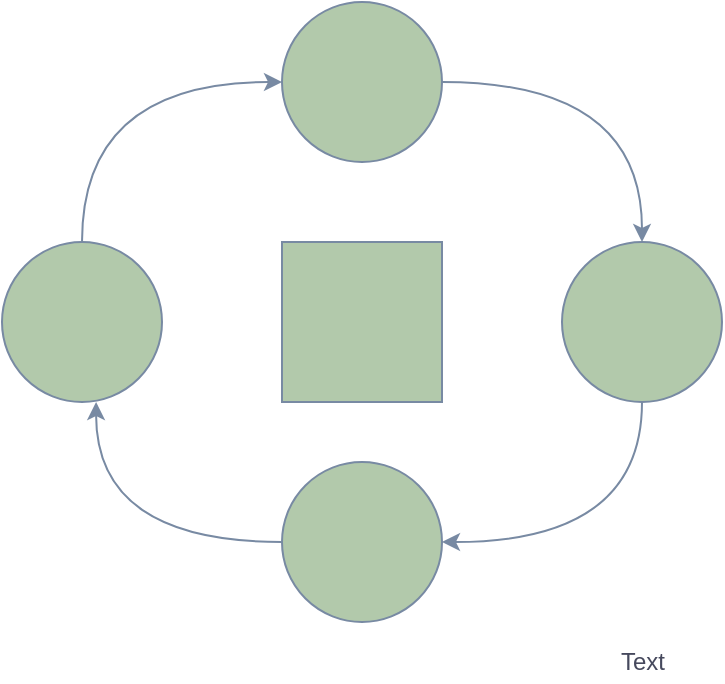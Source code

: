 <mxfile version="20.0.4" type="github">
  <diagram id="3xIqXDS8YJOuZb-GxYhj" name="第 1 页">
    <mxGraphModel dx="1422" dy="762" grid="1" gridSize="10" guides="1" tooltips="1" connect="1" arrows="1" fold="1" page="1" pageScale="1" pageWidth="827" pageHeight="1169" math="0" shadow="0">
      <root>
        <mxCell id="0" />
        <mxCell id="1" parent="0" />
        <mxCell id="NqustpCBwUxMm1tvmL7c-3" style="edgeStyle=orthogonalEdgeStyle;curved=1;rounded=0;orthogonalLoop=1;jettySize=auto;html=1;exitX=0.5;exitY=0;exitDx=0;exitDy=0;entryX=0;entryY=0.5;entryDx=0;entryDy=0;strokeColor=#788AA3;fontColor=#46495D;" edge="1" parent="1" source="NqustpCBwUxMm1tvmL7c-1" target="NqustpCBwUxMm1tvmL7c-2">
          <mxGeometry relative="1" as="geometry" />
        </mxCell>
        <mxCell id="NqustpCBwUxMm1tvmL7c-1" value="" style="ellipse;whiteSpace=wrap;html=1;aspect=fixed;fillColor=#B2C9AB;strokeColor=#788AA3;fontColor=#46495D;" vertex="1" parent="1">
          <mxGeometry x="180" y="240" width="80" height="80" as="geometry" />
        </mxCell>
        <mxCell id="NqustpCBwUxMm1tvmL7c-8" style="edgeStyle=orthogonalEdgeStyle;curved=1;rounded=0;orthogonalLoop=1;jettySize=auto;html=1;exitX=1;exitY=0.5;exitDx=0;exitDy=0;strokeColor=#788AA3;fontColor=#46495D;" edge="1" parent="1" source="NqustpCBwUxMm1tvmL7c-2" target="NqustpCBwUxMm1tvmL7c-5">
          <mxGeometry relative="1" as="geometry" />
        </mxCell>
        <mxCell id="NqustpCBwUxMm1tvmL7c-2" value="" style="ellipse;whiteSpace=wrap;html=1;aspect=fixed;fillColor=#B2C9AB;strokeColor=#788AA3;fontColor=#46495D;" vertex="1" parent="1">
          <mxGeometry x="320" y="120" width="80" height="80" as="geometry" />
        </mxCell>
        <mxCell id="NqustpCBwUxMm1tvmL7c-6" style="edgeStyle=orthogonalEdgeStyle;curved=1;rounded=0;orthogonalLoop=1;jettySize=auto;html=1;exitX=0;exitY=0.5;exitDx=0;exitDy=0;entryX=0.588;entryY=1;entryDx=0;entryDy=0;strokeColor=#788AA3;fontColor=#46495D;entryPerimeter=0;" edge="1" parent="1" source="NqustpCBwUxMm1tvmL7c-4" target="NqustpCBwUxMm1tvmL7c-1">
          <mxGeometry relative="1" as="geometry" />
        </mxCell>
        <mxCell id="NqustpCBwUxMm1tvmL7c-4" value="" style="ellipse;whiteSpace=wrap;html=1;aspect=fixed;fillColor=#B2C9AB;strokeColor=#788AA3;fontColor=#46495D;" vertex="1" parent="1">
          <mxGeometry x="320" y="350" width="80" height="80" as="geometry" />
        </mxCell>
        <mxCell id="NqustpCBwUxMm1tvmL7c-7" style="edgeStyle=orthogonalEdgeStyle;curved=1;rounded=0;orthogonalLoop=1;jettySize=auto;html=1;exitX=0.5;exitY=1;exitDx=0;exitDy=0;entryX=1;entryY=0.5;entryDx=0;entryDy=0;strokeColor=#788AA3;fontColor=#46495D;" edge="1" parent="1" source="NqustpCBwUxMm1tvmL7c-5" target="NqustpCBwUxMm1tvmL7c-4">
          <mxGeometry relative="1" as="geometry" />
        </mxCell>
        <mxCell id="NqustpCBwUxMm1tvmL7c-5" value="" style="ellipse;whiteSpace=wrap;html=1;aspect=fixed;fillColor=#B2C9AB;strokeColor=#788AA3;fontColor=#46495D;" vertex="1" parent="1">
          <mxGeometry x="460" y="240" width="80" height="80" as="geometry" />
        </mxCell>
        <mxCell id="NqustpCBwUxMm1tvmL7c-10" value="" style="whiteSpace=wrap;html=1;aspect=fixed;rounded=0;sketch=0;fontColor=#46495D;strokeColor=#788AA3;fillColor=#B2C9AB;" vertex="1" parent="1">
          <mxGeometry x="320" y="240" width="80" height="80" as="geometry" />
        </mxCell>
        <mxCell id="NqustpCBwUxMm1tvmL7c-11" value="Text" style="text;html=1;align=center;verticalAlign=middle;resizable=0;points=[];autosize=1;strokeColor=none;fillColor=none;fontColor=#46495D;" vertex="1" parent="1">
          <mxGeometry x="480" y="440" width="40" height="20" as="geometry" />
        </mxCell>
      </root>
    </mxGraphModel>
  </diagram>
</mxfile>
